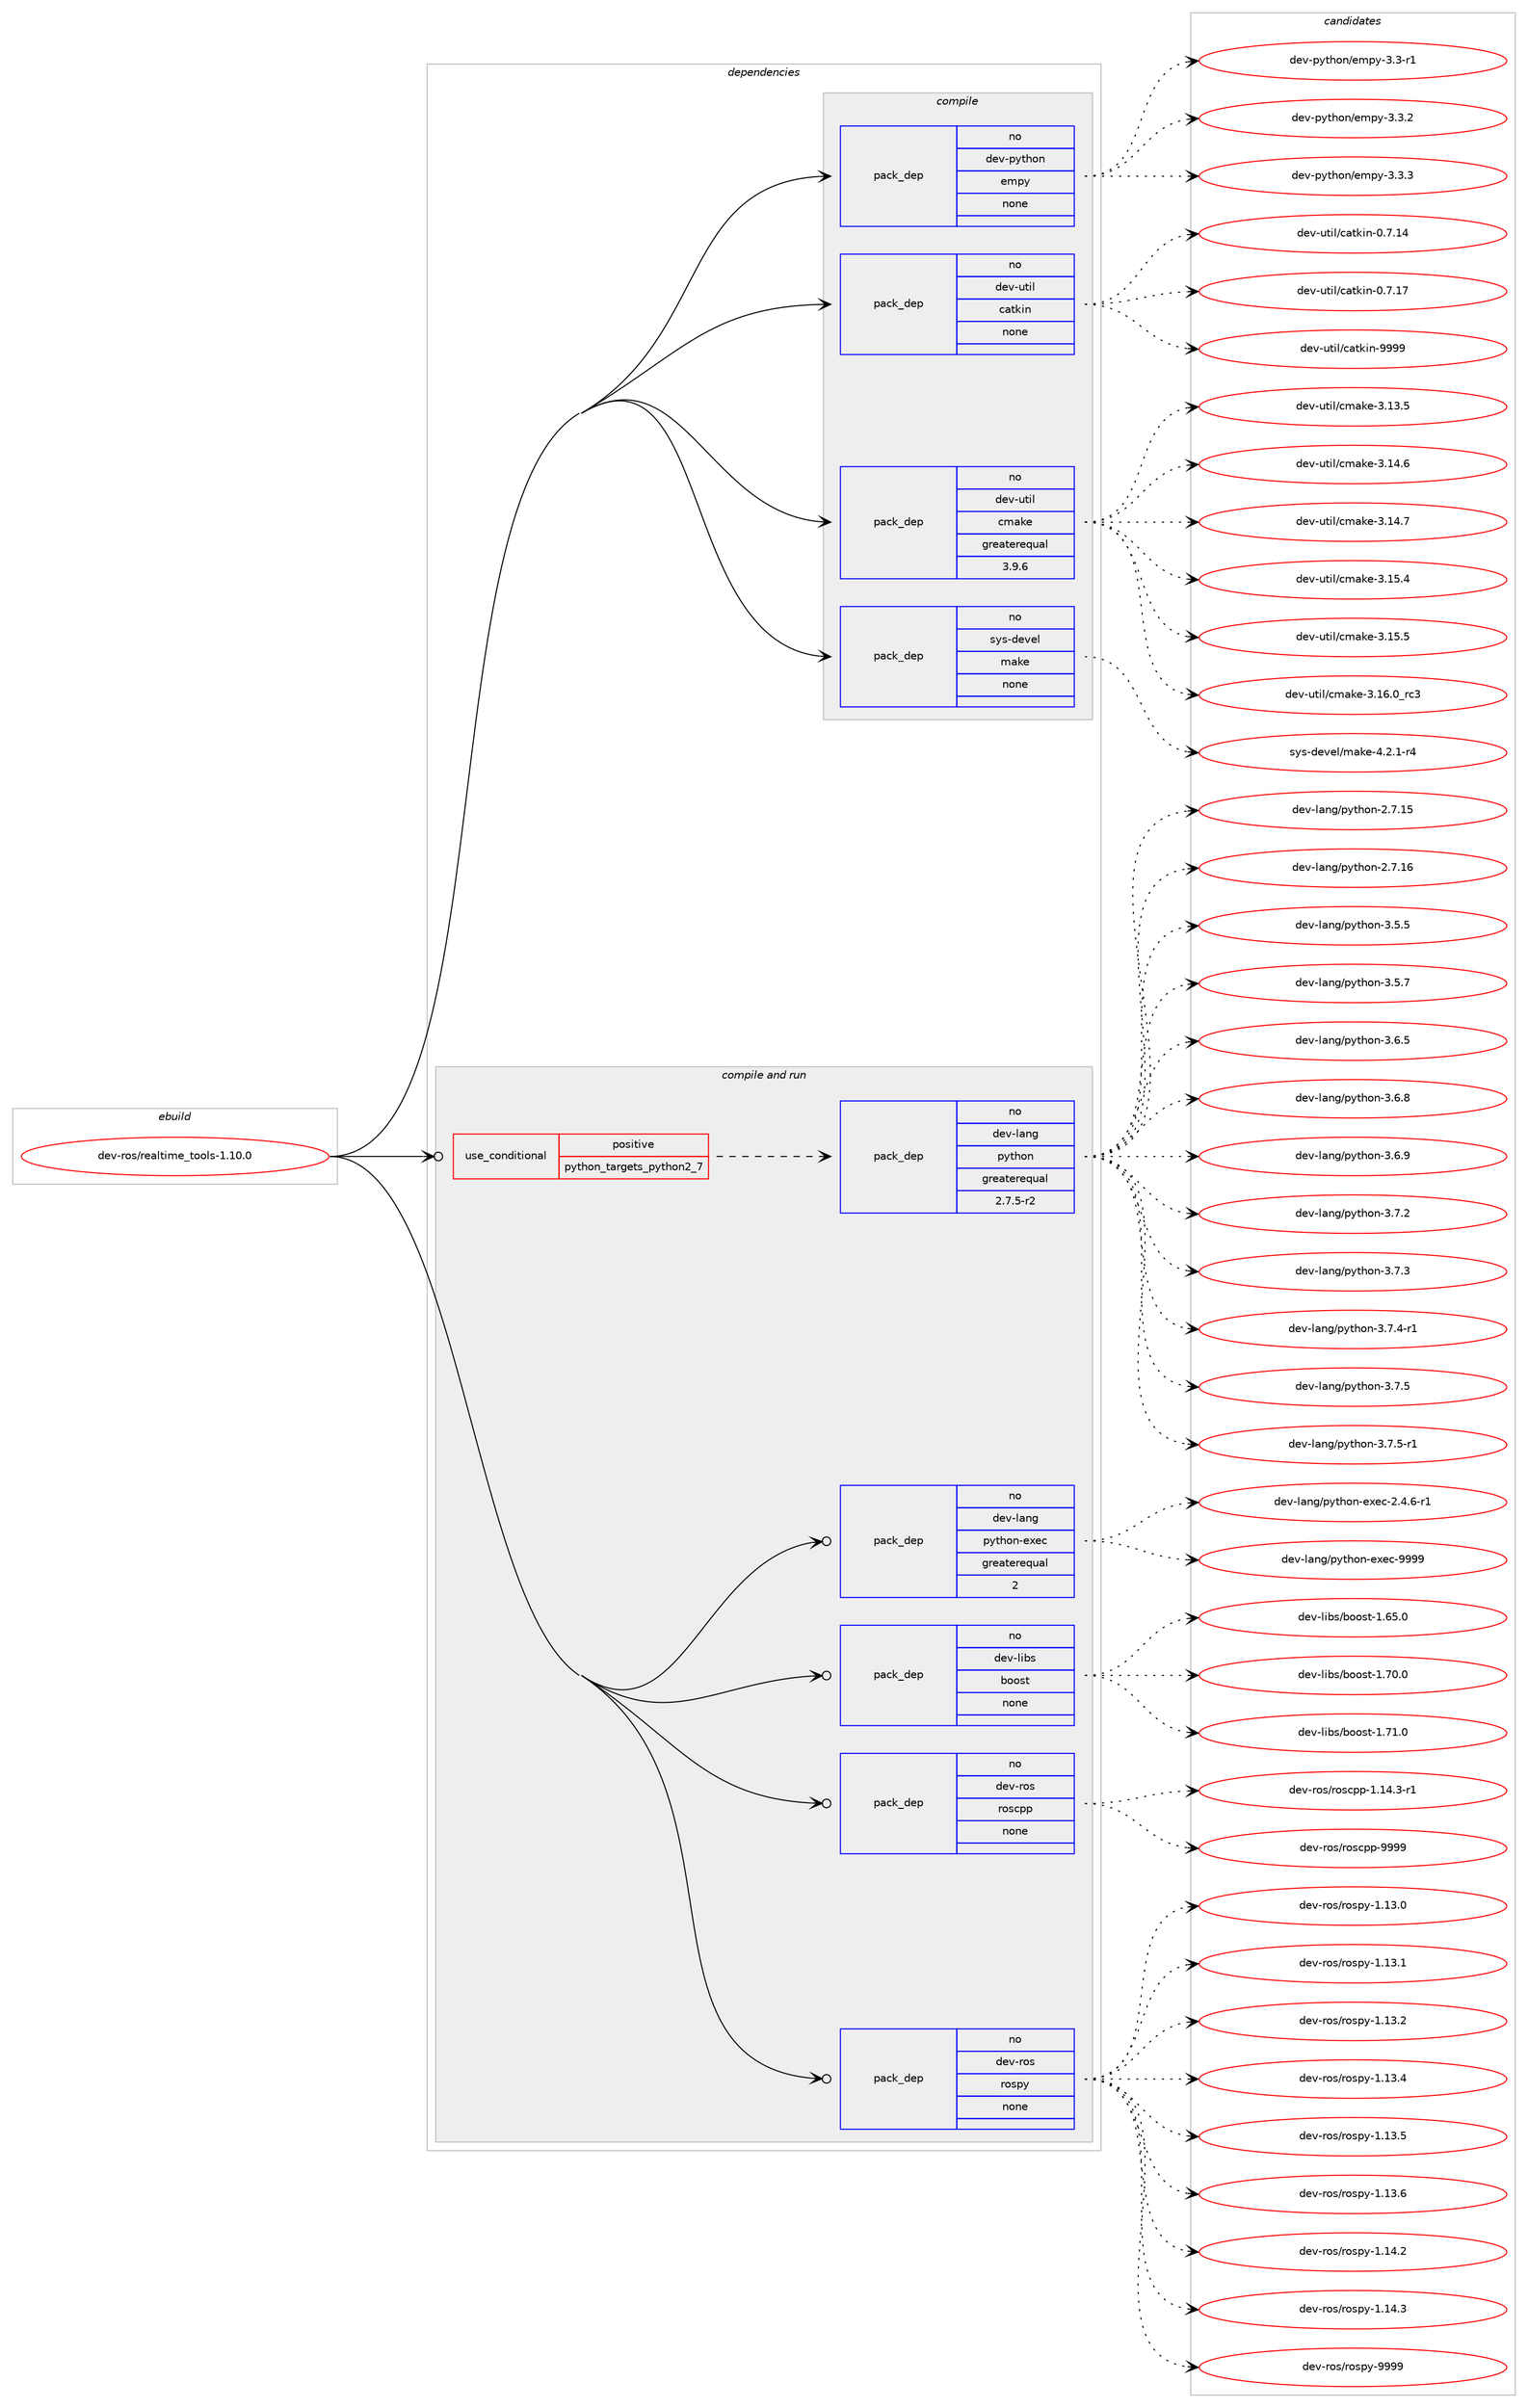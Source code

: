 digraph prolog {

# *************
# Graph options
# *************

newrank=true;
concentrate=true;
compound=true;
graph [rankdir=LR,fontname=Helvetica,fontsize=10,ranksep=1.5];#, ranksep=2.5, nodesep=0.2];
edge  [arrowhead=vee];
node  [fontname=Helvetica,fontsize=10];

# **********
# The ebuild
# **********

subgraph cluster_leftcol {
color=gray;
rank=same;
label=<<i>ebuild</i>>;
id [label="dev-ros/realtime_tools-1.10.0", color=red, width=4, href="../dev-ros/realtime_tools-1.10.0.svg"];
}

# ****************
# The dependencies
# ****************

subgraph cluster_midcol {
color=gray;
label=<<i>dependencies</i>>;
subgraph cluster_compile {
fillcolor="#eeeeee";
style=filled;
label=<<i>compile</i>>;
subgraph pack493051 {
dependency659268 [label=<<TABLE BORDER="0" CELLBORDER="1" CELLSPACING="0" CELLPADDING="4" WIDTH="220"><TR><TD ROWSPAN="6" CELLPADDING="30">pack_dep</TD></TR><TR><TD WIDTH="110">no</TD></TR><TR><TD>dev-python</TD></TR><TR><TD>empy</TD></TR><TR><TD>none</TD></TR><TR><TD></TD></TR></TABLE>>, shape=none, color=blue];
}
id:e -> dependency659268:w [weight=20,style="solid",arrowhead="vee"];
subgraph pack493052 {
dependency659269 [label=<<TABLE BORDER="0" CELLBORDER="1" CELLSPACING="0" CELLPADDING="4" WIDTH="220"><TR><TD ROWSPAN="6" CELLPADDING="30">pack_dep</TD></TR><TR><TD WIDTH="110">no</TD></TR><TR><TD>dev-util</TD></TR><TR><TD>catkin</TD></TR><TR><TD>none</TD></TR><TR><TD></TD></TR></TABLE>>, shape=none, color=blue];
}
id:e -> dependency659269:w [weight=20,style="solid",arrowhead="vee"];
subgraph pack493053 {
dependency659270 [label=<<TABLE BORDER="0" CELLBORDER="1" CELLSPACING="0" CELLPADDING="4" WIDTH="220"><TR><TD ROWSPAN="6" CELLPADDING="30">pack_dep</TD></TR><TR><TD WIDTH="110">no</TD></TR><TR><TD>dev-util</TD></TR><TR><TD>cmake</TD></TR><TR><TD>greaterequal</TD></TR><TR><TD>3.9.6</TD></TR></TABLE>>, shape=none, color=blue];
}
id:e -> dependency659270:w [weight=20,style="solid",arrowhead="vee"];
subgraph pack493054 {
dependency659271 [label=<<TABLE BORDER="0" CELLBORDER="1" CELLSPACING="0" CELLPADDING="4" WIDTH="220"><TR><TD ROWSPAN="6" CELLPADDING="30">pack_dep</TD></TR><TR><TD WIDTH="110">no</TD></TR><TR><TD>sys-devel</TD></TR><TR><TD>make</TD></TR><TR><TD>none</TD></TR><TR><TD></TD></TR></TABLE>>, shape=none, color=blue];
}
id:e -> dependency659271:w [weight=20,style="solid",arrowhead="vee"];
}
subgraph cluster_compileandrun {
fillcolor="#eeeeee";
style=filled;
label=<<i>compile and run</i>>;
subgraph cond154311 {
dependency659272 [label=<<TABLE BORDER="0" CELLBORDER="1" CELLSPACING="0" CELLPADDING="4"><TR><TD ROWSPAN="3" CELLPADDING="10">use_conditional</TD></TR><TR><TD>positive</TD></TR><TR><TD>python_targets_python2_7</TD></TR></TABLE>>, shape=none, color=red];
subgraph pack493055 {
dependency659273 [label=<<TABLE BORDER="0" CELLBORDER="1" CELLSPACING="0" CELLPADDING="4" WIDTH="220"><TR><TD ROWSPAN="6" CELLPADDING="30">pack_dep</TD></TR><TR><TD WIDTH="110">no</TD></TR><TR><TD>dev-lang</TD></TR><TR><TD>python</TD></TR><TR><TD>greaterequal</TD></TR><TR><TD>2.7.5-r2</TD></TR></TABLE>>, shape=none, color=blue];
}
dependency659272:e -> dependency659273:w [weight=20,style="dashed",arrowhead="vee"];
}
id:e -> dependency659272:w [weight=20,style="solid",arrowhead="odotvee"];
subgraph pack493056 {
dependency659274 [label=<<TABLE BORDER="0" CELLBORDER="1" CELLSPACING="0" CELLPADDING="4" WIDTH="220"><TR><TD ROWSPAN="6" CELLPADDING="30">pack_dep</TD></TR><TR><TD WIDTH="110">no</TD></TR><TR><TD>dev-lang</TD></TR><TR><TD>python-exec</TD></TR><TR><TD>greaterequal</TD></TR><TR><TD>2</TD></TR></TABLE>>, shape=none, color=blue];
}
id:e -> dependency659274:w [weight=20,style="solid",arrowhead="odotvee"];
subgraph pack493057 {
dependency659275 [label=<<TABLE BORDER="0" CELLBORDER="1" CELLSPACING="0" CELLPADDING="4" WIDTH="220"><TR><TD ROWSPAN="6" CELLPADDING="30">pack_dep</TD></TR><TR><TD WIDTH="110">no</TD></TR><TR><TD>dev-libs</TD></TR><TR><TD>boost</TD></TR><TR><TD>none</TD></TR><TR><TD></TD></TR></TABLE>>, shape=none, color=blue];
}
id:e -> dependency659275:w [weight=20,style="solid",arrowhead="odotvee"];
subgraph pack493058 {
dependency659276 [label=<<TABLE BORDER="0" CELLBORDER="1" CELLSPACING="0" CELLPADDING="4" WIDTH="220"><TR><TD ROWSPAN="6" CELLPADDING="30">pack_dep</TD></TR><TR><TD WIDTH="110">no</TD></TR><TR><TD>dev-ros</TD></TR><TR><TD>roscpp</TD></TR><TR><TD>none</TD></TR><TR><TD></TD></TR></TABLE>>, shape=none, color=blue];
}
id:e -> dependency659276:w [weight=20,style="solid",arrowhead="odotvee"];
subgraph pack493059 {
dependency659277 [label=<<TABLE BORDER="0" CELLBORDER="1" CELLSPACING="0" CELLPADDING="4" WIDTH="220"><TR><TD ROWSPAN="6" CELLPADDING="30">pack_dep</TD></TR><TR><TD WIDTH="110">no</TD></TR><TR><TD>dev-ros</TD></TR><TR><TD>rospy</TD></TR><TR><TD>none</TD></TR><TR><TD></TD></TR></TABLE>>, shape=none, color=blue];
}
id:e -> dependency659277:w [weight=20,style="solid",arrowhead="odotvee"];
}
subgraph cluster_run {
fillcolor="#eeeeee";
style=filled;
label=<<i>run</i>>;
}
}

# **************
# The candidates
# **************

subgraph cluster_choices {
rank=same;
color=gray;
label=<<i>candidates</i>>;

subgraph choice493051 {
color=black;
nodesep=1;
choice1001011184511212111610411111047101109112121455146514511449 [label="dev-python/empy-3.3-r1", color=red, width=4,href="../dev-python/empy-3.3-r1.svg"];
choice1001011184511212111610411111047101109112121455146514650 [label="dev-python/empy-3.3.2", color=red, width=4,href="../dev-python/empy-3.3.2.svg"];
choice1001011184511212111610411111047101109112121455146514651 [label="dev-python/empy-3.3.3", color=red, width=4,href="../dev-python/empy-3.3.3.svg"];
dependency659268:e -> choice1001011184511212111610411111047101109112121455146514511449:w [style=dotted,weight="100"];
dependency659268:e -> choice1001011184511212111610411111047101109112121455146514650:w [style=dotted,weight="100"];
dependency659268:e -> choice1001011184511212111610411111047101109112121455146514651:w [style=dotted,weight="100"];
}
subgraph choice493052 {
color=black;
nodesep=1;
choice1001011184511711610510847999711610710511045484655464952 [label="dev-util/catkin-0.7.14", color=red, width=4,href="../dev-util/catkin-0.7.14.svg"];
choice1001011184511711610510847999711610710511045484655464955 [label="dev-util/catkin-0.7.17", color=red, width=4,href="../dev-util/catkin-0.7.17.svg"];
choice100101118451171161051084799971161071051104557575757 [label="dev-util/catkin-9999", color=red, width=4,href="../dev-util/catkin-9999.svg"];
dependency659269:e -> choice1001011184511711610510847999711610710511045484655464952:w [style=dotted,weight="100"];
dependency659269:e -> choice1001011184511711610510847999711610710511045484655464955:w [style=dotted,weight="100"];
dependency659269:e -> choice100101118451171161051084799971161071051104557575757:w [style=dotted,weight="100"];
}
subgraph choice493053 {
color=black;
nodesep=1;
choice1001011184511711610510847991099710710145514649514653 [label="dev-util/cmake-3.13.5", color=red, width=4,href="../dev-util/cmake-3.13.5.svg"];
choice1001011184511711610510847991099710710145514649524654 [label="dev-util/cmake-3.14.6", color=red, width=4,href="../dev-util/cmake-3.14.6.svg"];
choice1001011184511711610510847991099710710145514649524655 [label="dev-util/cmake-3.14.7", color=red, width=4,href="../dev-util/cmake-3.14.7.svg"];
choice1001011184511711610510847991099710710145514649534652 [label="dev-util/cmake-3.15.4", color=red, width=4,href="../dev-util/cmake-3.15.4.svg"];
choice1001011184511711610510847991099710710145514649534653 [label="dev-util/cmake-3.15.5", color=red, width=4,href="../dev-util/cmake-3.15.5.svg"];
choice1001011184511711610510847991099710710145514649544648951149951 [label="dev-util/cmake-3.16.0_rc3", color=red, width=4,href="../dev-util/cmake-3.16.0_rc3.svg"];
dependency659270:e -> choice1001011184511711610510847991099710710145514649514653:w [style=dotted,weight="100"];
dependency659270:e -> choice1001011184511711610510847991099710710145514649524654:w [style=dotted,weight="100"];
dependency659270:e -> choice1001011184511711610510847991099710710145514649524655:w [style=dotted,weight="100"];
dependency659270:e -> choice1001011184511711610510847991099710710145514649534652:w [style=dotted,weight="100"];
dependency659270:e -> choice1001011184511711610510847991099710710145514649534653:w [style=dotted,weight="100"];
dependency659270:e -> choice1001011184511711610510847991099710710145514649544648951149951:w [style=dotted,weight="100"];
}
subgraph choice493054 {
color=black;
nodesep=1;
choice1151211154510010111810110847109971071014552465046494511452 [label="sys-devel/make-4.2.1-r4", color=red, width=4,href="../sys-devel/make-4.2.1-r4.svg"];
dependency659271:e -> choice1151211154510010111810110847109971071014552465046494511452:w [style=dotted,weight="100"];
}
subgraph choice493055 {
color=black;
nodesep=1;
choice10010111845108971101034711212111610411111045504655464953 [label="dev-lang/python-2.7.15", color=red, width=4,href="../dev-lang/python-2.7.15.svg"];
choice10010111845108971101034711212111610411111045504655464954 [label="dev-lang/python-2.7.16", color=red, width=4,href="../dev-lang/python-2.7.16.svg"];
choice100101118451089711010347112121116104111110455146534653 [label="dev-lang/python-3.5.5", color=red, width=4,href="../dev-lang/python-3.5.5.svg"];
choice100101118451089711010347112121116104111110455146534655 [label="dev-lang/python-3.5.7", color=red, width=4,href="../dev-lang/python-3.5.7.svg"];
choice100101118451089711010347112121116104111110455146544653 [label="dev-lang/python-3.6.5", color=red, width=4,href="../dev-lang/python-3.6.5.svg"];
choice100101118451089711010347112121116104111110455146544656 [label="dev-lang/python-3.6.8", color=red, width=4,href="../dev-lang/python-3.6.8.svg"];
choice100101118451089711010347112121116104111110455146544657 [label="dev-lang/python-3.6.9", color=red, width=4,href="../dev-lang/python-3.6.9.svg"];
choice100101118451089711010347112121116104111110455146554650 [label="dev-lang/python-3.7.2", color=red, width=4,href="../dev-lang/python-3.7.2.svg"];
choice100101118451089711010347112121116104111110455146554651 [label="dev-lang/python-3.7.3", color=red, width=4,href="../dev-lang/python-3.7.3.svg"];
choice1001011184510897110103471121211161041111104551465546524511449 [label="dev-lang/python-3.7.4-r1", color=red, width=4,href="../dev-lang/python-3.7.4-r1.svg"];
choice100101118451089711010347112121116104111110455146554653 [label="dev-lang/python-3.7.5", color=red, width=4,href="../dev-lang/python-3.7.5.svg"];
choice1001011184510897110103471121211161041111104551465546534511449 [label="dev-lang/python-3.7.5-r1", color=red, width=4,href="../dev-lang/python-3.7.5-r1.svg"];
dependency659273:e -> choice10010111845108971101034711212111610411111045504655464953:w [style=dotted,weight="100"];
dependency659273:e -> choice10010111845108971101034711212111610411111045504655464954:w [style=dotted,weight="100"];
dependency659273:e -> choice100101118451089711010347112121116104111110455146534653:w [style=dotted,weight="100"];
dependency659273:e -> choice100101118451089711010347112121116104111110455146534655:w [style=dotted,weight="100"];
dependency659273:e -> choice100101118451089711010347112121116104111110455146544653:w [style=dotted,weight="100"];
dependency659273:e -> choice100101118451089711010347112121116104111110455146544656:w [style=dotted,weight="100"];
dependency659273:e -> choice100101118451089711010347112121116104111110455146544657:w [style=dotted,weight="100"];
dependency659273:e -> choice100101118451089711010347112121116104111110455146554650:w [style=dotted,weight="100"];
dependency659273:e -> choice100101118451089711010347112121116104111110455146554651:w [style=dotted,weight="100"];
dependency659273:e -> choice1001011184510897110103471121211161041111104551465546524511449:w [style=dotted,weight="100"];
dependency659273:e -> choice100101118451089711010347112121116104111110455146554653:w [style=dotted,weight="100"];
dependency659273:e -> choice1001011184510897110103471121211161041111104551465546534511449:w [style=dotted,weight="100"];
}
subgraph choice493056 {
color=black;
nodesep=1;
choice10010111845108971101034711212111610411111045101120101994550465246544511449 [label="dev-lang/python-exec-2.4.6-r1", color=red, width=4,href="../dev-lang/python-exec-2.4.6-r1.svg"];
choice10010111845108971101034711212111610411111045101120101994557575757 [label="dev-lang/python-exec-9999", color=red, width=4,href="../dev-lang/python-exec-9999.svg"];
dependency659274:e -> choice10010111845108971101034711212111610411111045101120101994550465246544511449:w [style=dotted,weight="100"];
dependency659274:e -> choice10010111845108971101034711212111610411111045101120101994557575757:w [style=dotted,weight="100"];
}
subgraph choice493057 {
color=black;
nodesep=1;
choice1001011184510810598115479811111111511645494654534648 [label="dev-libs/boost-1.65.0", color=red, width=4,href="../dev-libs/boost-1.65.0.svg"];
choice1001011184510810598115479811111111511645494655484648 [label="dev-libs/boost-1.70.0", color=red, width=4,href="../dev-libs/boost-1.70.0.svg"];
choice1001011184510810598115479811111111511645494655494648 [label="dev-libs/boost-1.71.0", color=red, width=4,href="../dev-libs/boost-1.71.0.svg"];
dependency659275:e -> choice1001011184510810598115479811111111511645494654534648:w [style=dotted,weight="100"];
dependency659275:e -> choice1001011184510810598115479811111111511645494655484648:w [style=dotted,weight="100"];
dependency659275:e -> choice1001011184510810598115479811111111511645494655494648:w [style=dotted,weight="100"];
}
subgraph choice493058 {
color=black;
nodesep=1;
choice100101118451141111154711411111599112112454946495246514511449 [label="dev-ros/roscpp-1.14.3-r1", color=red, width=4,href="../dev-ros/roscpp-1.14.3-r1.svg"];
choice1001011184511411111547114111115991121124557575757 [label="dev-ros/roscpp-9999", color=red, width=4,href="../dev-ros/roscpp-9999.svg"];
dependency659276:e -> choice100101118451141111154711411111599112112454946495246514511449:w [style=dotted,weight="100"];
dependency659276:e -> choice1001011184511411111547114111115991121124557575757:w [style=dotted,weight="100"];
}
subgraph choice493059 {
color=black;
nodesep=1;
choice100101118451141111154711411111511212145494649514648 [label="dev-ros/rospy-1.13.0", color=red, width=4,href="../dev-ros/rospy-1.13.0.svg"];
choice100101118451141111154711411111511212145494649514649 [label="dev-ros/rospy-1.13.1", color=red, width=4,href="../dev-ros/rospy-1.13.1.svg"];
choice100101118451141111154711411111511212145494649514650 [label="dev-ros/rospy-1.13.2", color=red, width=4,href="../dev-ros/rospy-1.13.2.svg"];
choice100101118451141111154711411111511212145494649514652 [label="dev-ros/rospy-1.13.4", color=red, width=4,href="../dev-ros/rospy-1.13.4.svg"];
choice100101118451141111154711411111511212145494649514653 [label="dev-ros/rospy-1.13.5", color=red, width=4,href="../dev-ros/rospy-1.13.5.svg"];
choice100101118451141111154711411111511212145494649514654 [label="dev-ros/rospy-1.13.6", color=red, width=4,href="../dev-ros/rospy-1.13.6.svg"];
choice100101118451141111154711411111511212145494649524650 [label="dev-ros/rospy-1.14.2", color=red, width=4,href="../dev-ros/rospy-1.14.2.svg"];
choice100101118451141111154711411111511212145494649524651 [label="dev-ros/rospy-1.14.3", color=red, width=4,href="../dev-ros/rospy-1.14.3.svg"];
choice10010111845114111115471141111151121214557575757 [label="dev-ros/rospy-9999", color=red, width=4,href="../dev-ros/rospy-9999.svg"];
dependency659277:e -> choice100101118451141111154711411111511212145494649514648:w [style=dotted,weight="100"];
dependency659277:e -> choice100101118451141111154711411111511212145494649514649:w [style=dotted,weight="100"];
dependency659277:e -> choice100101118451141111154711411111511212145494649514650:w [style=dotted,weight="100"];
dependency659277:e -> choice100101118451141111154711411111511212145494649514652:w [style=dotted,weight="100"];
dependency659277:e -> choice100101118451141111154711411111511212145494649514653:w [style=dotted,weight="100"];
dependency659277:e -> choice100101118451141111154711411111511212145494649514654:w [style=dotted,weight="100"];
dependency659277:e -> choice100101118451141111154711411111511212145494649524650:w [style=dotted,weight="100"];
dependency659277:e -> choice100101118451141111154711411111511212145494649524651:w [style=dotted,weight="100"];
dependency659277:e -> choice10010111845114111115471141111151121214557575757:w [style=dotted,weight="100"];
}
}

}
